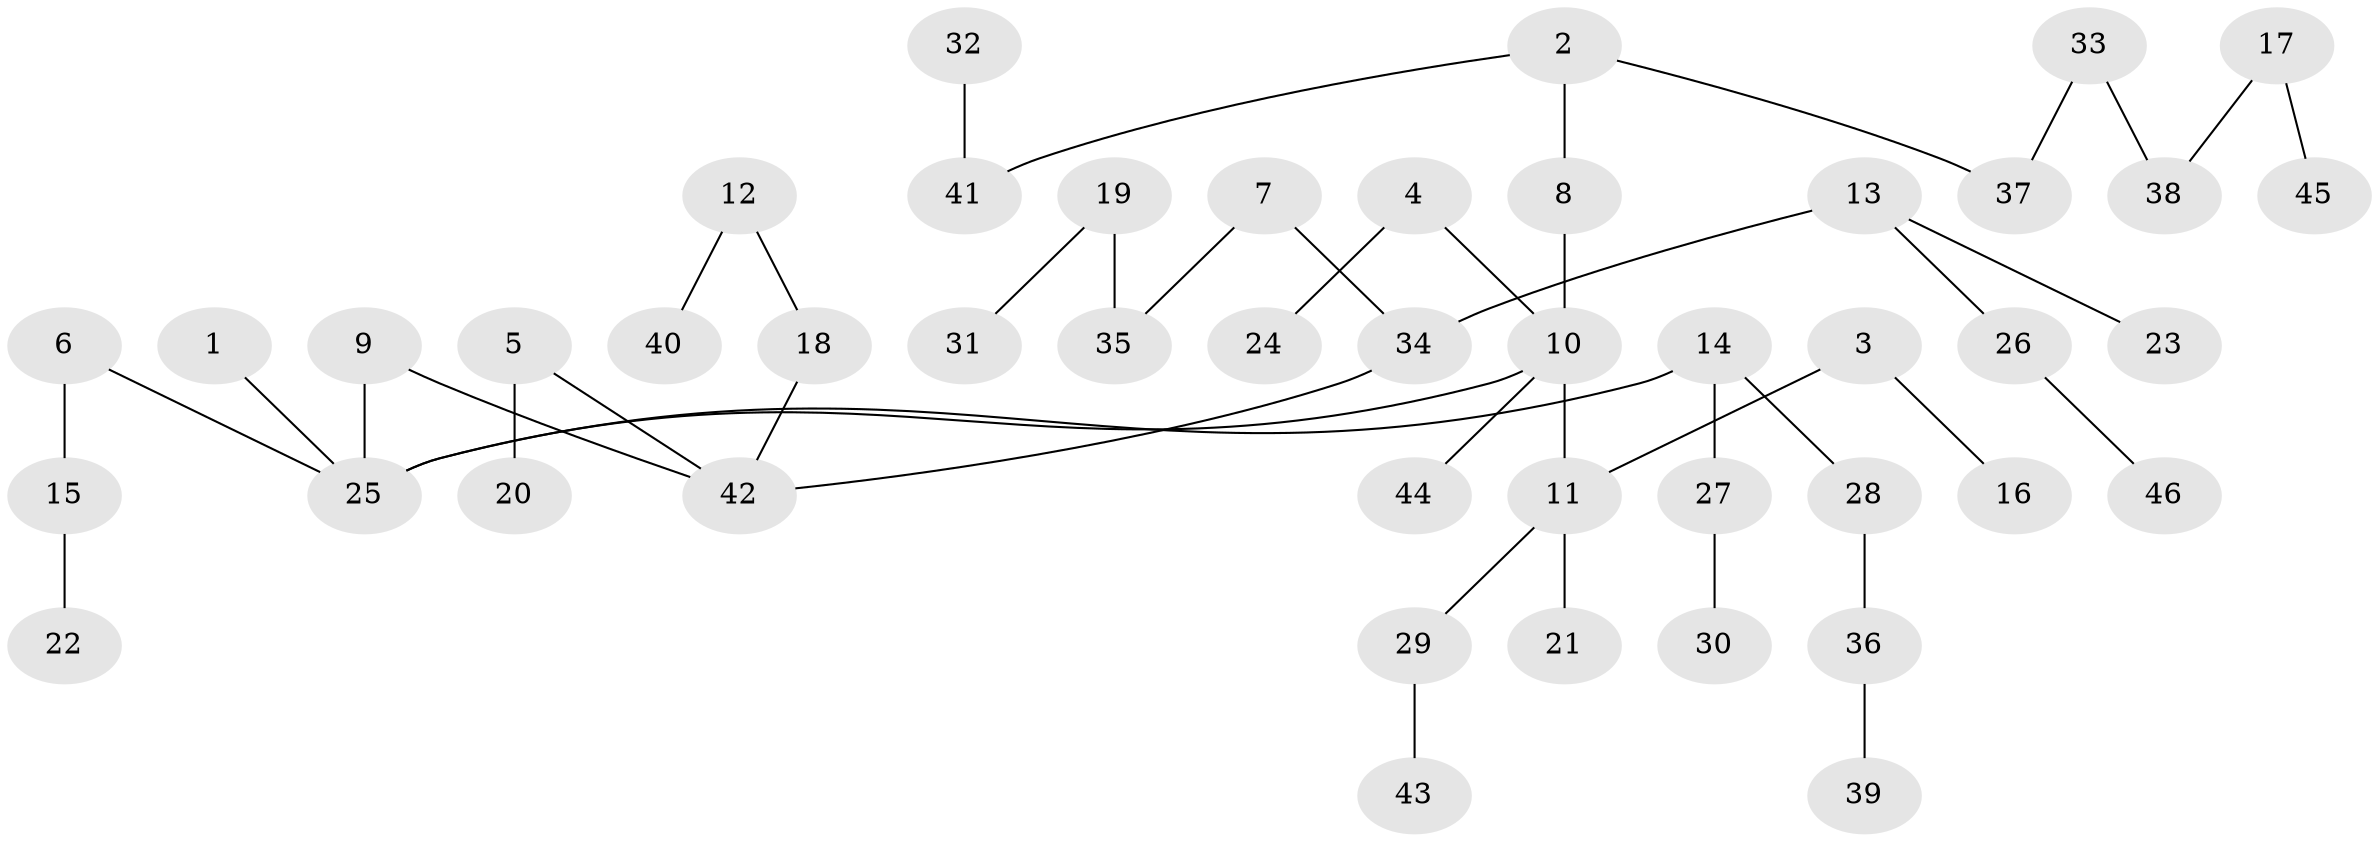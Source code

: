 // original degree distribution, {5: 0.04395604395604396, 6: 0.01098901098901099, 3: 0.15384615384615385, 1: 0.4175824175824176, 2: 0.34065934065934067, 4: 0.03296703296703297}
// Generated by graph-tools (version 1.1) at 2025/02/03/09/25 03:02:30]
// undirected, 46 vertices, 45 edges
graph export_dot {
graph [start="1"]
  node [color=gray90,style=filled];
  1;
  2;
  3;
  4;
  5;
  6;
  7;
  8;
  9;
  10;
  11;
  12;
  13;
  14;
  15;
  16;
  17;
  18;
  19;
  20;
  21;
  22;
  23;
  24;
  25;
  26;
  27;
  28;
  29;
  30;
  31;
  32;
  33;
  34;
  35;
  36;
  37;
  38;
  39;
  40;
  41;
  42;
  43;
  44;
  45;
  46;
  1 -- 25 [weight=1.0];
  2 -- 8 [weight=1.0];
  2 -- 37 [weight=1.0];
  2 -- 41 [weight=1.0];
  3 -- 11 [weight=1.0];
  3 -- 16 [weight=1.0];
  4 -- 10 [weight=1.0];
  4 -- 24 [weight=1.0];
  5 -- 20 [weight=1.0];
  5 -- 42 [weight=1.0];
  6 -- 15 [weight=1.0];
  6 -- 25 [weight=1.0];
  7 -- 34 [weight=1.0];
  7 -- 35 [weight=1.0];
  8 -- 10 [weight=1.0];
  9 -- 25 [weight=1.0];
  9 -- 42 [weight=1.0];
  10 -- 11 [weight=1.0];
  10 -- 25 [weight=1.0];
  10 -- 44 [weight=1.0];
  11 -- 21 [weight=1.0];
  11 -- 29 [weight=1.0];
  12 -- 18 [weight=1.0];
  12 -- 40 [weight=1.0];
  13 -- 23 [weight=1.0];
  13 -- 26 [weight=1.0];
  13 -- 34 [weight=1.0];
  14 -- 25 [weight=1.0];
  14 -- 27 [weight=1.0];
  14 -- 28 [weight=1.0];
  15 -- 22 [weight=1.0];
  17 -- 38 [weight=1.0];
  17 -- 45 [weight=1.0];
  18 -- 42 [weight=1.0];
  19 -- 31 [weight=1.0];
  19 -- 35 [weight=1.0];
  26 -- 46 [weight=1.0];
  27 -- 30 [weight=1.0];
  28 -- 36 [weight=1.0];
  29 -- 43 [weight=1.0];
  32 -- 41 [weight=1.0];
  33 -- 37 [weight=1.0];
  33 -- 38 [weight=1.0];
  34 -- 42 [weight=1.0];
  36 -- 39 [weight=1.0];
}
